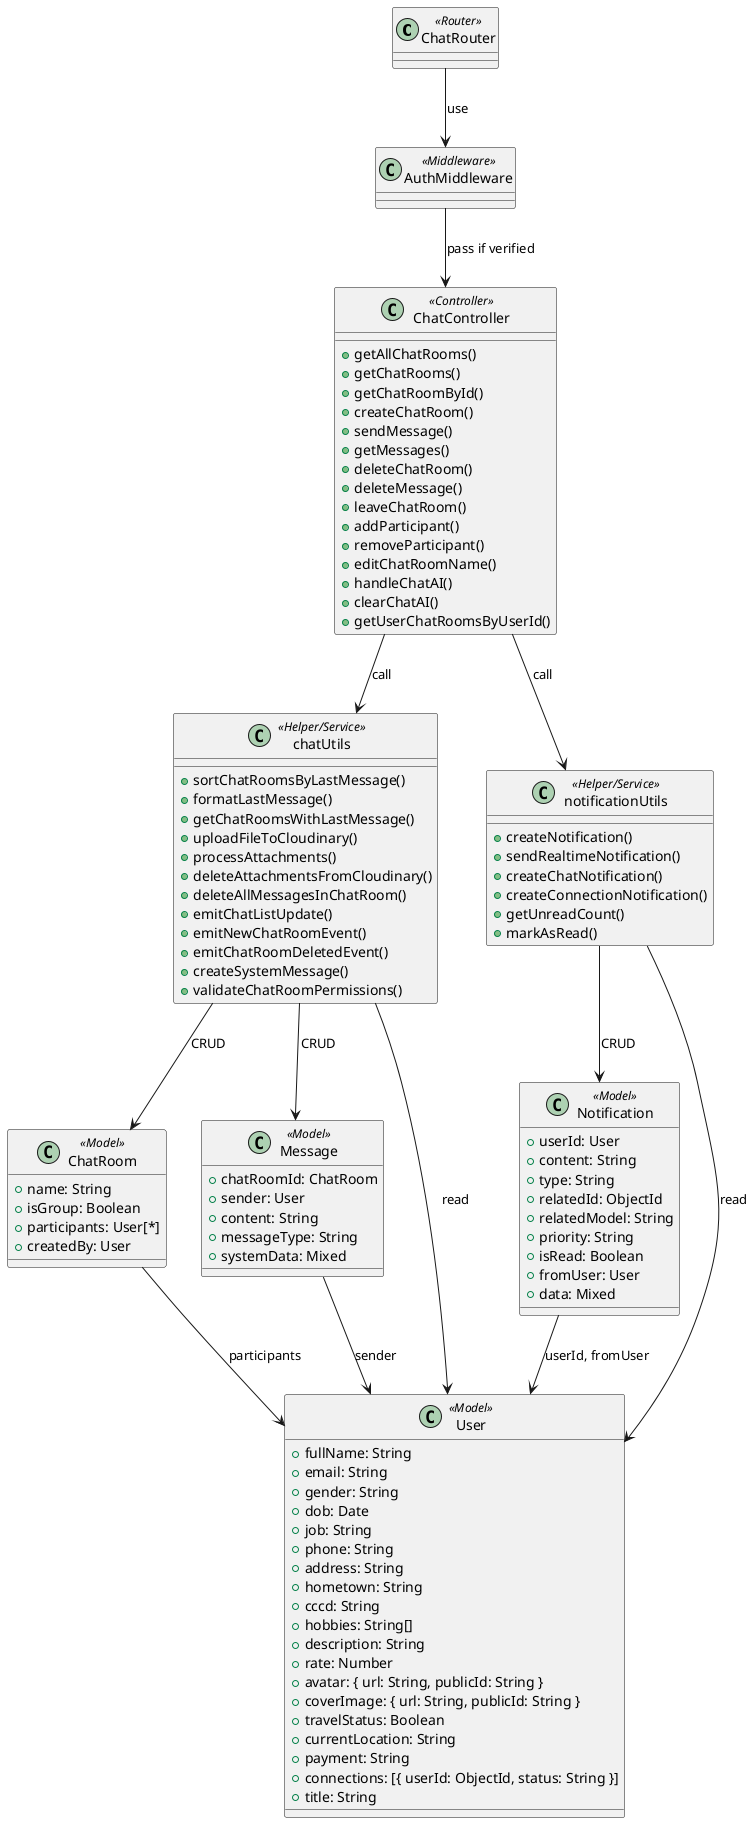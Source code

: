 @startuml
' Chat Feature Architecture (Router - Middleware - Controller - Utils - Model)

' ==== LAYERS ====
class ChatRouter <<Router>>
class AuthMiddleware <<Middleware>>
class ChatController <<Controller>> {
  +getAllChatRooms()
  +getChatRooms()
  +getChatRoomById()
  +createChatRoom()
  +sendMessage()
  +getMessages()
  +deleteChatRoom()
  +deleteMessage()
  +leaveChatRoom()
  +addParticipant()
  +removeParticipant()
  +editChatRoomName()
  +handleChatAI()
  +clearChatAI()
  +getUserChatRoomsByUserId()
}

' ==== UTILS ====
class chatUtils <<Helper/Service>> {
  +sortChatRoomsByLastMessage()
  +formatLastMessage()
  +getChatRoomsWithLastMessage()
  +uploadFileToCloudinary()
  +processAttachments()
  +deleteAttachmentsFromCloudinary()
  +deleteAllMessagesInChatRoom()
  +emitChatListUpdate()
  +emitNewChatRoomEvent()
  +emitChatRoomDeletedEvent()
  +createSystemMessage()
  +validateChatRoomPermissions()
}

class notificationUtils <<Helper/Service>> {
  +createNotification()
  +sendRealtimeNotification()
  +createChatNotification()
  +createConnectionNotification()
  +getUnreadCount()
  +markAsRead()
}

' ==== MODELS ====
class ChatRoom <<Model>> {
  +name: String
  +isGroup: Boolean
  +participants: User[*]
  +createdBy: User
}

class Message <<Model>> {
  +chatRoomId: ChatRoom
  +sender: User
  +content: String
  +messageType: String
  +systemData: Mixed
}

class Notification <<Model>> {
  +userId: User
  +content: String
  +type: String
  +relatedId: ObjectId
  +relatedModel: String
  +priority: String
  +isRead: Boolean
  +fromUser: User
  +data: Mixed
}

class User <<Model>> {
  +fullName: String
  +email: String
  +gender: String
  +dob: Date
  +job: String
  +phone: String
  +address: String
  +hometown: String
  +cccd: String
  +hobbies: String[]
  +description: String
  +rate: Number
  +avatar: { url: String, publicId: String }
  +coverImage: { url: String, publicId: String }
  +travelStatus: Boolean
  +currentLocation: String
  +payment: String
  +connections: [{ userId: ObjectId, status: String }]
  +title: String
}

' ==== LAYERED FLOW ====
ChatRouter --> AuthMiddleware : use
AuthMiddleware --> ChatController : pass if verified
ChatController --> chatUtils : call
ChatController --> notificationUtils : call
chatUtils --> ChatRoom : CRUD
chatUtils --> Message : CRUD
chatUtils --> User : read
notificationUtils --> Notification : CRUD
notificationUtils --> User : read
ChatRoom --> User : participants
Message --> User : sender
Notification --> User : userId, fromUser

@enduml
